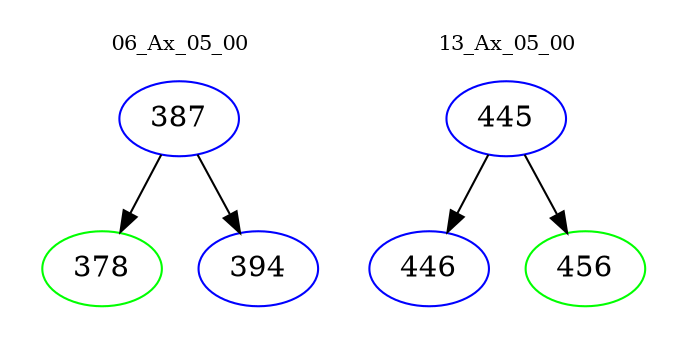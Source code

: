 digraph{
subgraph cluster_0 {
color = white
label = "06_Ax_05_00";
fontsize=10;
T0_387 [label="387", color="blue"]
T0_387 -> T0_378 [color="black"]
T0_378 [label="378", color="green"]
T0_387 -> T0_394 [color="black"]
T0_394 [label="394", color="blue"]
}
subgraph cluster_1 {
color = white
label = "13_Ax_05_00";
fontsize=10;
T1_445 [label="445", color="blue"]
T1_445 -> T1_446 [color="black"]
T1_446 [label="446", color="blue"]
T1_445 -> T1_456 [color="black"]
T1_456 [label="456", color="green"]
}
}
